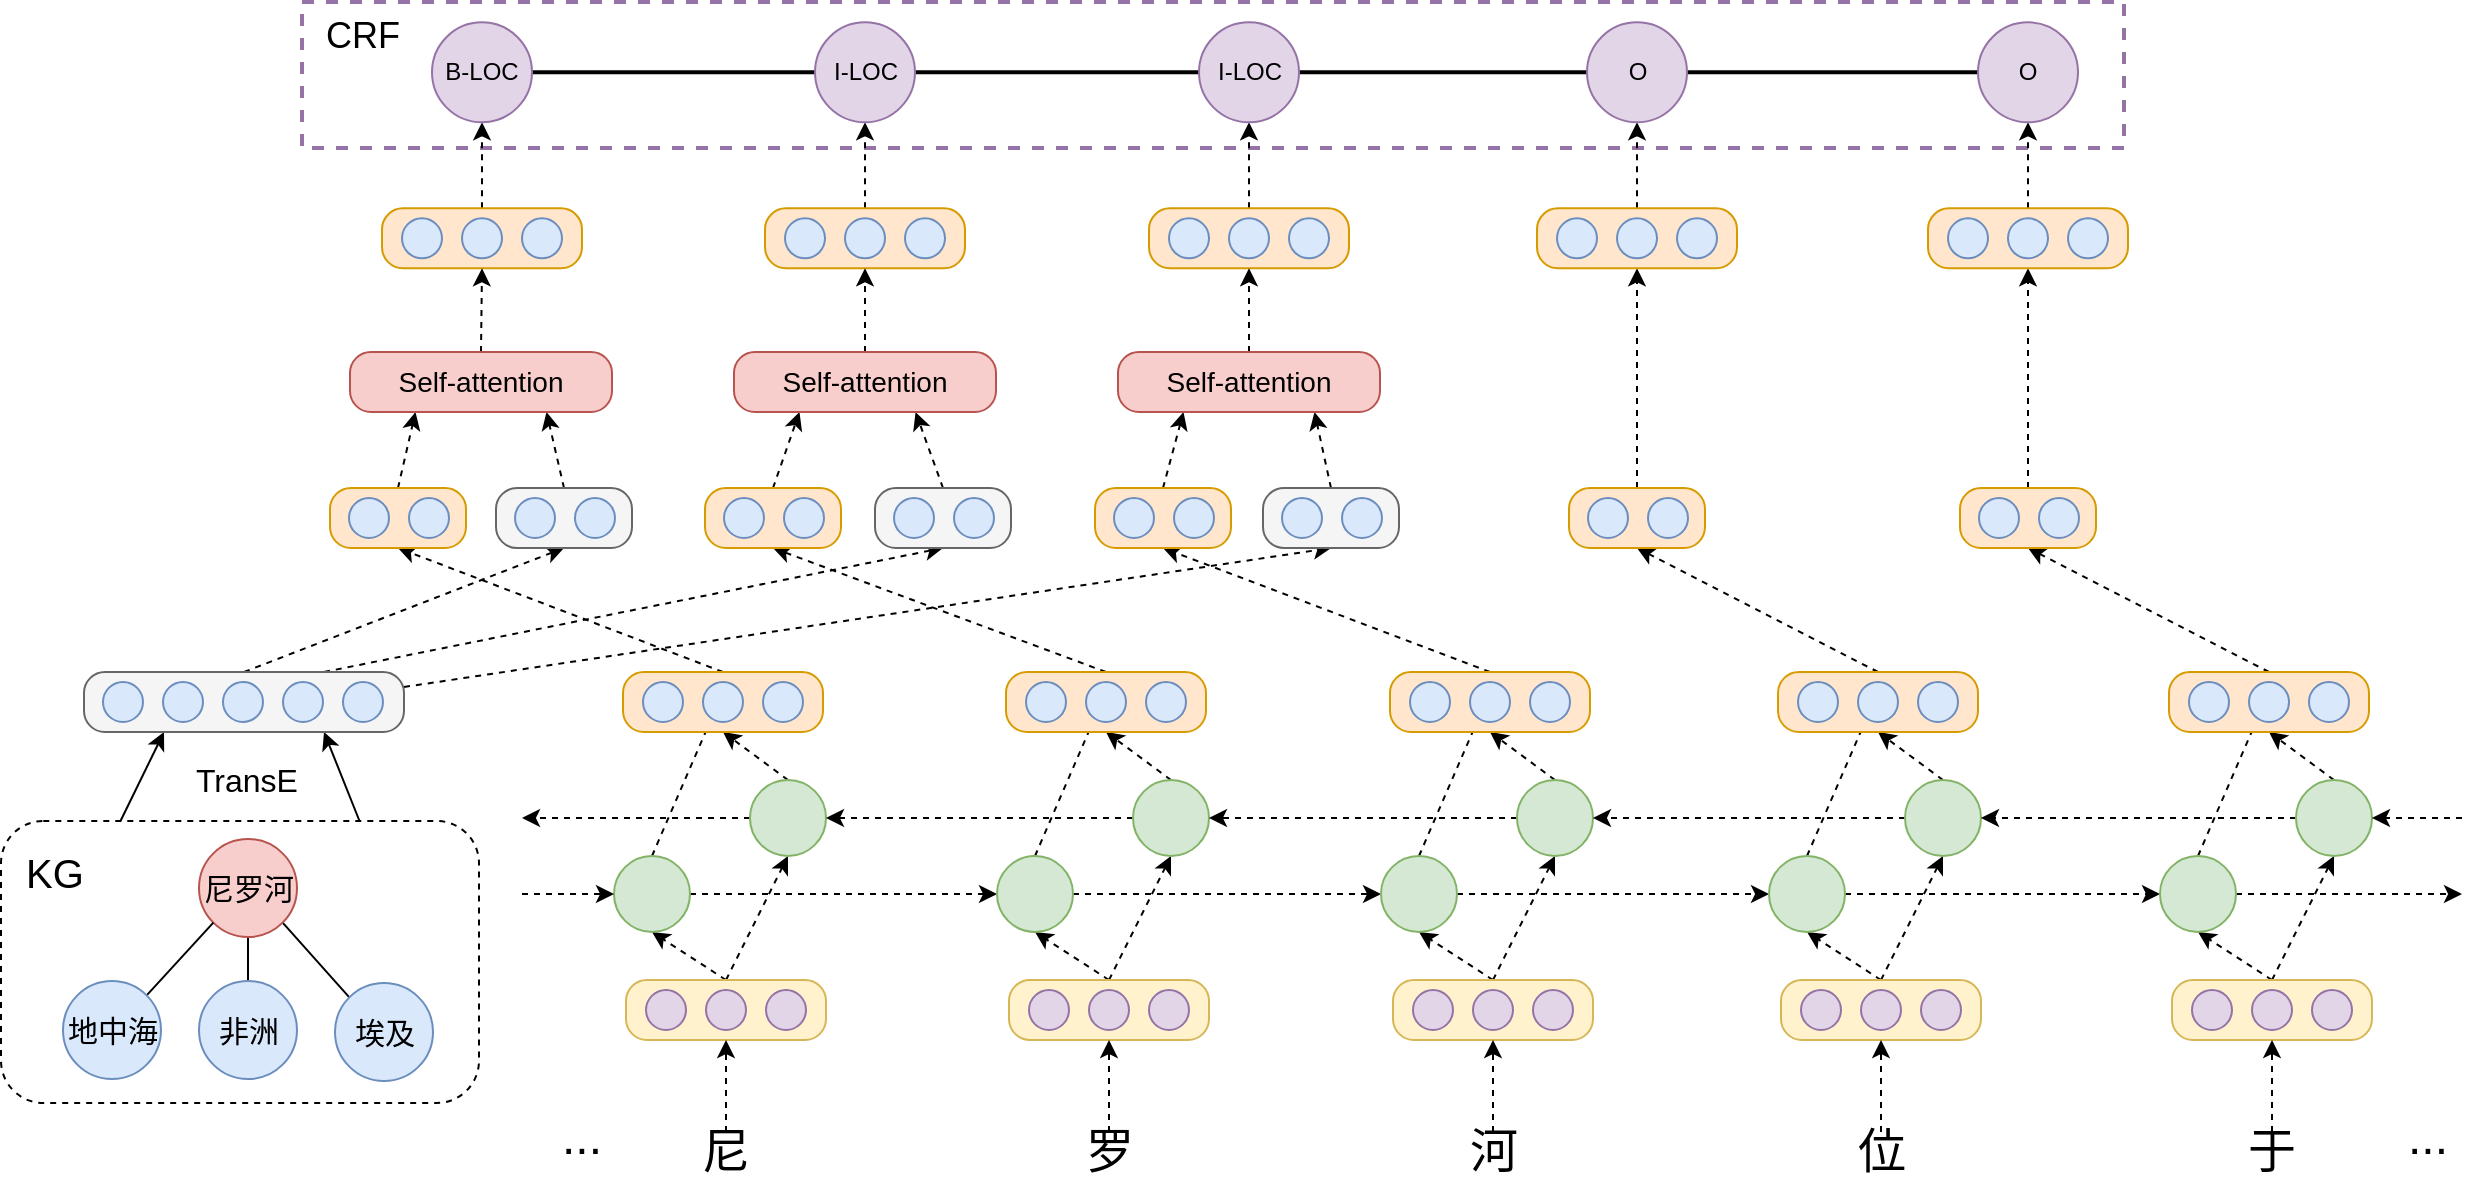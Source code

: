<mxfile version="11.2.3" type="github" pages="1"><diagram id="jUIMwuX9W2ml0CZRuOEY" name="Page-1"><mxGraphModel dx="1940" dy="754" grid="1" gridSize="10" guides="1" tooltips="1" connect="1" arrows="1" fold="1" page="1" pageScale="1" pageWidth="827" pageHeight="1169" math="0" shadow="0"><root><mxCell id="0"/><mxCell id="1" parent="0"/><mxCell id="Zi8eR9m03a1pgA9rm3bT-17" style="edgeStyle=none;rounded=0;orthogonalLoop=1;jettySize=auto;html=1;exitX=0.25;exitY=0;exitDx=0;exitDy=0;entryX=0.25;entryY=1;entryDx=0;entryDy=0;endArrow=classic;endFill=1;" edge="1" parent="1" source="Zi8eR9m03a1pgA9rm3bT-8" target="Zi8eR9m03a1pgA9rm3bT-10"><mxGeometry relative="1" as="geometry"/></mxCell><mxCell id="Zi8eR9m03a1pgA9rm3bT-18" style="edgeStyle=none;rounded=0;orthogonalLoop=1;jettySize=auto;html=1;exitX=0.75;exitY=0;exitDx=0;exitDy=0;entryX=0.75;entryY=1;entryDx=0;entryDy=0;endArrow=classic;endFill=1;" edge="1" parent="1" source="Zi8eR9m03a1pgA9rm3bT-8" target="Zi8eR9m03a1pgA9rm3bT-10"><mxGeometry relative="1" as="geometry"/></mxCell><mxCell id="Zi8eR9m03a1pgA9rm3bT-8" value="" style="rounded=1;whiteSpace=wrap;html=1;fillColor=none;dashed=1;align=left;" vertex="1" parent="1"><mxGeometry x="-270.5" y="461.5" width="239" height="141" as="geometry"/></mxCell><mxCell id="BZCb7zxBzVAPrLTB5_4U-253" value="" style="rounded=0;whiteSpace=wrap;html=1;fontSize=24;dashed=1;fillColor=none;strokeColor=#9673a6;strokeWidth=2;" parent="1" vertex="1"><mxGeometry x="-120" y="52" width="911" height="73" as="geometry"/></mxCell><mxCell id="BZCb7zxBzVAPrLTB5_4U-27" style="rounded=0;orthogonalLoop=1;jettySize=auto;html=1;exitX=0.5;exitY=0;exitDx=0;exitDy=0;entryX=0.5;entryY=1;entryDx=0;entryDy=0;dashed=1;" parent="1" source="BZCb7zxBzVAPrLTB5_4U-5" target="BZCb7zxBzVAPrLTB5_4U-18" edge="1"><mxGeometry relative="1" as="geometry"/></mxCell><mxCell id="BZCb7zxBzVAPrLTB5_4U-28" style="edgeStyle=none;rounded=0;orthogonalLoop=1;jettySize=auto;html=1;exitX=0.5;exitY=0;exitDx=0;exitDy=0;entryX=0.5;entryY=1;entryDx=0;entryDy=0;dashed=1;" parent="1" source="BZCb7zxBzVAPrLTB5_4U-5" target="BZCb7zxBzVAPrLTB5_4U-20" edge="1"><mxGeometry relative="1" as="geometry"/></mxCell><mxCell id="BZCb7zxBzVAPrLTB5_4U-5" value="" style="rounded=1;whiteSpace=wrap;html=1;arcSize=35;fillColor=#fff2cc;strokeColor=#d6b656;" parent="1" vertex="1"><mxGeometry x="42" y="541" width="100" height="30" as="geometry"/></mxCell><mxCell id="BZCb7zxBzVAPrLTB5_4U-1" value="" style="ellipse;whiteSpace=wrap;html=1;aspect=fixed;fillColor=#e1d5e7;strokeColor=#9673a6;" parent="1" vertex="1"><mxGeometry x="52" y="546" width="20" height="20" as="geometry"/></mxCell><mxCell id="BZCb7zxBzVAPrLTB5_4U-3" value="" style="ellipse;whiteSpace=wrap;html=1;aspect=fixed;fillColor=#e1d5e7;strokeColor=#9673a6;" parent="1" vertex="1"><mxGeometry x="82" y="546" width="20" height="20" as="geometry"/></mxCell><mxCell id="BZCb7zxBzVAPrLTB5_4U-4" value="" style="ellipse;whiteSpace=wrap;html=1;aspect=fixed;fillColor=#e1d5e7;strokeColor=#9673a6;" parent="1" vertex="1"><mxGeometry x="112" y="546" width="20" height="20" as="geometry"/></mxCell><mxCell id="BZCb7zxBzVAPrLTB5_4U-66" style="edgeStyle=none;rounded=0;orthogonalLoop=1;jettySize=auto;html=1;exitX=0.5;exitY=0;exitDx=0;exitDy=0;dashed=1;" parent="1" source="BZCb7zxBzVAPrLTB5_4U-18" edge="1"><mxGeometry relative="1" as="geometry"><mxPoint x="90" y="398" as="targetPoint"/></mxGeometry></mxCell><mxCell id="BZCb7zxBzVAPrLTB5_4U-239" style="edgeStyle=none;rounded=0;orthogonalLoop=1;jettySize=auto;html=1;exitX=1;exitY=0.5;exitDx=0;exitDy=0;entryX=0;entryY=0.5;entryDx=0;entryDy=0;dashed=1;fontSize=24;" parent="1" source="BZCb7zxBzVAPrLTB5_4U-18" target="BZCb7zxBzVAPrLTB5_4U-96" edge="1"><mxGeometry relative="1" as="geometry"/></mxCell><mxCell id="BZCb7zxBzVAPrLTB5_4U-18" value="" style="ellipse;whiteSpace=wrap;html=1;aspect=fixed;fillColor=#d5e8d4;strokeColor=#82b366;" parent="1" vertex="1"><mxGeometry x="36" y="479" width="38" height="38" as="geometry"/></mxCell><mxCell id="BZCb7zxBzVAPrLTB5_4U-65" style="edgeStyle=none;rounded=0;orthogonalLoop=1;jettySize=auto;html=1;exitX=0.5;exitY=0;exitDx=0;exitDy=0;entryX=0.5;entryY=1;entryDx=0;entryDy=0;dashed=1;" parent="1" source="BZCb7zxBzVAPrLTB5_4U-20" target="BZCb7zxBzVAPrLTB5_4U-45" edge="1"><mxGeometry relative="1" as="geometry"/></mxCell><mxCell id="BZCb7zxBzVAPrLTB5_4U-247" style="edgeStyle=none;rounded=0;orthogonalLoop=1;jettySize=auto;html=1;exitX=0;exitY=0.5;exitDx=0;exitDy=0;dashed=1;fontSize=24;" parent="1" source="BZCb7zxBzVAPrLTB5_4U-20" edge="1"><mxGeometry relative="1" as="geometry"><mxPoint x="-10" y="460" as="targetPoint"/></mxGeometry></mxCell><mxCell id="BZCb7zxBzVAPrLTB5_4U-20" value="" style="ellipse;whiteSpace=wrap;html=1;aspect=fixed;fillColor=#d5e8d4;strokeColor=#82b366;" parent="1" vertex="1"><mxGeometry x="104" y="441" width="38" height="38" as="geometry"/></mxCell><mxCell id="BZCb7zxBzVAPrLTB5_4U-76" style="edgeStyle=none;rounded=0;orthogonalLoop=1;jettySize=auto;html=1;exitX=0.5;exitY=0;exitDx=0;exitDy=0;entryX=0.5;entryY=1;entryDx=0;entryDy=0;dashed=1;" parent="1" source="BZCb7zxBzVAPrLTB5_4U-45" target="BZCb7zxBzVAPrLTB5_4U-69" edge="1"><mxGeometry relative="1" as="geometry"/></mxCell><mxCell id="BZCb7zxBzVAPrLTB5_4U-45" value="" style="rounded=1;whiteSpace=wrap;html=1;arcSize=35;fillColor=#ffe6cc;strokeColor=#d79b00;" parent="1" vertex="1"><mxGeometry x="40.5" y="387" width="100" height="30" as="geometry"/></mxCell><mxCell id="BZCb7zxBzVAPrLTB5_4U-46" value="" style="ellipse;whiteSpace=wrap;html=1;aspect=fixed;fillColor=#dae8fc;strokeColor=#6c8ebf;" parent="1" vertex="1"><mxGeometry x="50.5" y="392" width="20" height="20" as="geometry"/></mxCell><mxCell id="BZCb7zxBzVAPrLTB5_4U-47" value="" style="ellipse;whiteSpace=wrap;html=1;aspect=fixed;fillColor=#dae8fc;strokeColor=#6c8ebf;" parent="1" vertex="1"><mxGeometry x="80.5" y="392" width="20" height="20" as="geometry"/></mxCell><mxCell id="BZCb7zxBzVAPrLTB5_4U-48" value="" style="ellipse;whiteSpace=wrap;html=1;aspect=fixed;fillColor=#dae8fc;strokeColor=#6c8ebf;" parent="1" vertex="1"><mxGeometry x="110.5" y="392" width="20" height="20" as="geometry"/></mxCell><mxCell id="Zi8eR9m03a1pgA9rm3bT-35" style="edgeStyle=none;rounded=0;orthogonalLoop=1;jettySize=auto;html=1;exitX=0.5;exitY=0;exitDx=0;exitDy=0;entryX=0.25;entryY=1;entryDx=0;entryDy=0;dashed=1;endArrow=classic;endFill=1;fontSize=14;" edge="1" parent="1" source="BZCb7zxBzVAPrLTB5_4U-69" target="Zi8eR9m03a1pgA9rm3bT-34"><mxGeometry relative="1" as="geometry"/></mxCell><mxCell id="BZCb7zxBzVAPrLTB5_4U-69" value="" style="rounded=1;whiteSpace=wrap;html=1;arcSize=35;fillColor=#ffe6cc;strokeColor=#d79b00;" parent="1" vertex="1"><mxGeometry x="-106" y="295" width="68" height="30" as="geometry"/></mxCell><mxCell id="BZCb7zxBzVAPrLTB5_4U-70" value="" style="ellipse;whiteSpace=wrap;html=1;aspect=fixed;fillColor=#dae8fc;strokeColor=#6c8ebf;" parent="1" vertex="1"><mxGeometry x="-96.5" y="300" width="20" height="20" as="geometry"/></mxCell><mxCell id="BZCb7zxBzVAPrLTB5_4U-71" value="" style="ellipse;whiteSpace=wrap;html=1;aspect=fixed;fillColor=#dae8fc;strokeColor=#6c8ebf;" parent="1" vertex="1"><mxGeometry x="-66.5" y="300" width="20" height="20" as="geometry"/></mxCell><mxCell id="BZCb7zxBzVAPrLTB5_4U-86" style="edgeStyle=none;rounded=0;orthogonalLoop=1;jettySize=auto;html=1;exitX=0.5;exitY=0;exitDx=0;exitDy=0;entryX=0.5;entryY=1;entryDx=0;entryDy=0;dashed=1;" parent="1" source="BZCb7zxBzVAPrLTB5_4U-79" target="BZCb7zxBzVAPrLTB5_4U-85" edge="1"><mxGeometry relative="1" as="geometry"/></mxCell><mxCell id="BZCb7zxBzVAPrLTB5_4U-79" value="" style="rounded=1;whiteSpace=wrap;html=1;arcSize=35;fillColor=#ffe6cc;strokeColor=#d79b00;" parent="1" vertex="1"><mxGeometry x="-80" y="155.147" width="100" height="30" as="geometry"/></mxCell><mxCell id="BZCb7zxBzVAPrLTB5_4U-80" value="" style="ellipse;whiteSpace=wrap;html=1;aspect=fixed;fillColor=#dae8fc;strokeColor=#6c8ebf;" parent="1" vertex="1"><mxGeometry x="-70" y="160.147" width="20" height="20" as="geometry"/></mxCell><mxCell id="BZCb7zxBzVAPrLTB5_4U-81" value="" style="ellipse;whiteSpace=wrap;html=1;aspect=fixed;fillColor=#dae8fc;strokeColor=#6c8ebf;" parent="1" vertex="1"><mxGeometry x="-40" y="160.147" width="20" height="20" as="geometry"/></mxCell><mxCell id="BZCb7zxBzVAPrLTB5_4U-82" value="" style="ellipse;whiteSpace=wrap;html=1;aspect=fixed;fillColor=#dae8fc;strokeColor=#6c8ebf;" parent="1" vertex="1"><mxGeometry x="-10" y="160.147" width="20" height="20" as="geometry"/></mxCell><mxCell id="BZCb7zxBzVAPrLTB5_4U-249" style="edgeStyle=none;rounded=0;orthogonalLoop=1;jettySize=auto;html=1;exitX=1;exitY=0.5;exitDx=0;exitDy=0;entryX=0;entryY=0.5;entryDx=0;entryDy=0;fontSize=24;endArrow=none;endFill=0;strokeWidth=2;" parent="1" source="BZCb7zxBzVAPrLTB5_4U-85" target="BZCb7zxBzVAPrLTB5_4U-116" edge="1"><mxGeometry relative="1" as="geometry"/></mxCell><mxCell id="BZCb7zxBzVAPrLTB5_4U-85" value="B-LOC" style="ellipse;whiteSpace=wrap;html=1;aspect=fixed;fillColor=#e1d5e7;strokeColor=#9673a6;" parent="1" vertex="1"><mxGeometry x="-55" y="62.147" width="50" height="50" as="geometry"/></mxCell><mxCell id="BZCb7zxBzVAPrLTB5_4U-88" style="edgeStyle=none;rounded=0;orthogonalLoop=1;jettySize=auto;html=1;exitX=0.5;exitY=0;exitDx=0;exitDy=0;entryX=0.5;entryY=1;entryDx=0;entryDy=0;dashed=1;fontSize=24;" parent="1" source="BZCb7zxBzVAPrLTB5_4U-87" target="BZCb7zxBzVAPrLTB5_4U-5" edge="1"><mxGeometry relative="1" as="geometry"/></mxCell><mxCell id="BZCb7zxBzVAPrLTB5_4U-87" value="尼" style="text;html=1;strokeColor=none;fillColor=none;align=center;verticalAlign=middle;whiteSpace=wrap;rounded=0;fontSize=24;" parent="1" vertex="1"><mxGeometry x="72" y="617" width="40" height="20" as="geometry"/></mxCell><mxCell id="BZCb7zxBzVAPrLTB5_4U-89" style="rounded=0;orthogonalLoop=1;jettySize=auto;html=1;exitX=0.5;exitY=0;exitDx=0;exitDy=0;entryX=0.5;entryY=1;entryDx=0;entryDy=0;dashed=1;" parent="1" source="BZCb7zxBzVAPrLTB5_4U-91" target="BZCb7zxBzVAPrLTB5_4U-96" edge="1"><mxGeometry relative="1" as="geometry"/></mxCell><mxCell id="BZCb7zxBzVAPrLTB5_4U-90" style="edgeStyle=none;rounded=0;orthogonalLoop=1;jettySize=auto;html=1;exitX=0.5;exitY=0;exitDx=0;exitDy=0;entryX=0.5;entryY=1;entryDx=0;entryDy=0;dashed=1;" parent="1" source="BZCb7zxBzVAPrLTB5_4U-91" target="BZCb7zxBzVAPrLTB5_4U-98" edge="1"><mxGeometry relative="1" as="geometry"/></mxCell><mxCell id="BZCb7zxBzVAPrLTB5_4U-91" value="" style="rounded=1;whiteSpace=wrap;html=1;arcSize=35;fillColor=#fff2cc;strokeColor=#d6b656;" parent="1" vertex="1"><mxGeometry x="233.5" y="541" width="100" height="30" as="geometry"/></mxCell><mxCell id="BZCb7zxBzVAPrLTB5_4U-92" value="" style="ellipse;whiteSpace=wrap;html=1;aspect=fixed;fillColor=#e1d5e7;strokeColor=#9673a6;" parent="1" vertex="1"><mxGeometry x="243.5" y="546" width="20" height="20" as="geometry"/></mxCell><mxCell id="BZCb7zxBzVAPrLTB5_4U-93" value="" style="ellipse;whiteSpace=wrap;html=1;aspect=fixed;fillColor=#e1d5e7;strokeColor=#9673a6;" parent="1" vertex="1"><mxGeometry x="273.5" y="546" width="20" height="20" as="geometry"/></mxCell><mxCell id="BZCb7zxBzVAPrLTB5_4U-94" value="" style="ellipse;whiteSpace=wrap;html=1;aspect=fixed;fillColor=#e1d5e7;strokeColor=#9673a6;" parent="1" vertex="1"><mxGeometry x="303.5" y="546" width="20" height="20" as="geometry"/></mxCell><mxCell id="BZCb7zxBzVAPrLTB5_4U-95" style="edgeStyle=none;rounded=0;orthogonalLoop=1;jettySize=auto;html=1;exitX=0.5;exitY=0;exitDx=0;exitDy=0;dashed=1;" parent="1" source="BZCb7zxBzVAPrLTB5_4U-96" edge="1"><mxGeometry relative="1" as="geometry"><mxPoint x="281.5" y="398" as="targetPoint"/></mxGeometry></mxCell><mxCell id="BZCb7zxBzVAPrLTB5_4U-240" style="edgeStyle=none;rounded=0;orthogonalLoop=1;jettySize=auto;html=1;exitX=1;exitY=0.5;exitDx=0;exitDy=0;entryX=0;entryY=0.5;entryDx=0;entryDy=0;dashed=1;fontSize=24;" parent="1" source="BZCb7zxBzVAPrLTB5_4U-96" target="BZCb7zxBzVAPrLTB5_4U-156" edge="1"><mxGeometry relative="1" as="geometry"/></mxCell><mxCell id="BZCb7zxBzVAPrLTB5_4U-96" value="" style="ellipse;whiteSpace=wrap;html=1;aspect=fixed;fillColor=#d5e8d4;strokeColor=#82b366;" parent="1" vertex="1"><mxGeometry x="227.5" y="479" width="38" height="38" as="geometry"/></mxCell><mxCell id="BZCb7zxBzVAPrLTB5_4U-97" style="edgeStyle=none;rounded=0;orthogonalLoop=1;jettySize=auto;html=1;exitX=0.5;exitY=0;exitDx=0;exitDy=0;entryX=0.5;entryY=1;entryDx=0;entryDy=0;dashed=1;" parent="1" source="BZCb7zxBzVAPrLTB5_4U-98" target="BZCb7zxBzVAPrLTB5_4U-101" edge="1"><mxGeometry relative="1" as="geometry"/></mxCell><mxCell id="BZCb7zxBzVAPrLTB5_4U-246" style="edgeStyle=none;rounded=0;orthogonalLoop=1;jettySize=auto;html=1;exitX=0;exitY=0.5;exitDx=0;exitDy=0;entryX=1;entryY=0.5;entryDx=0;entryDy=0;dashed=1;fontSize=24;" parent="1" source="BZCb7zxBzVAPrLTB5_4U-98" target="BZCb7zxBzVAPrLTB5_4U-20" edge="1"><mxGeometry relative="1" as="geometry"/></mxCell><mxCell id="BZCb7zxBzVAPrLTB5_4U-98" value="" style="ellipse;whiteSpace=wrap;html=1;aspect=fixed;fillColor=#d5e8d4;strokeColor=#82b366;" parent="1" vertex="1"><mxGeometry x="295.5" y="441" width="38" height="38" as="geometry"/></mxCell><mxCell id="BZCb7zxBzVAPrLTB5_4U-99" style="edgeStyle=none;rounded=0;orthogonalLoop=1;jettySize=auto;html=1;exitX=0.5;exitY=0;exitDx=0;exitDy=0;entryX=0.5;entryY=1;entryDx=0;entryDy=0;dashed=1;" parent="1" source="BZCb7zxBzVAPrLTB5_4U-101" target="BZCb7zxBzVAPrLTB5_4U-106" edge="1"><mxGeometry relative="1" as="geometry"/></mxCell><mxCell id="BZCb7zxBzVAPrLTB5_4U-101" value="" style="rounded=1;whiteSpace=wrap;html=1;arcSize=35;fillColor=#ffe6cc;strokeColor=#d79b00;" parent="1" vertex="1"><mxGeometry x="232" y="387" width="100" height="30" as="geometry"/></mxCell><mxCell id="BZCb7zxBzVAPrLTB5_4U-102" value="" style="ellipse;whiteSpace=wrap;html=1;aspect=fixed;fillColor=#dae8fc;strokeColor=#6c8ebf;" parent="1" vertex="1"><mxGeometry x="242" y="392" width="20" height="20" as="geometry"/></mxCell><mxCell id="BZCb7zxBzVAPrLTB5_4U-103" value="" style="ellipse;whiteSpace=wrap;html=1;aspect=fixed;fillColor=#dae8fc;strokeColor=#6c8ebf;" parent="1" vertex="1"><mxGeometry x="272" y="392" width="20" height="20" as="geometry"/></mxCell><mxCell id="BZCb7zxBzVAPrLTB5_4U-104" value="" style="ellipse;whiteSpace=wrap;html=1;aspect=fixed;fillColor=#dae8fc;strokeColor=#6c8ebf;" parent="1" vertex="1"><mxGeometry x="302" y="392" width="20" height="20" as="geometry"/></mxCell><mxCell id="Zi8eR9m03a1pgA9rm3bT-42" style="edgeStyle=none;rounded=0;orthogonalLoop=1;jettySize=auto;html=1;exitX=0.5;exitY=0;exitDx=0;exitDy=0;entryX=0.25;entryY=1;entryDx=0;entryDy=0;dashed=1;endArrow=classic;endFill=1;fontSize=14;" edge="1" parent="1" source="BZCb7zxBzVAPrLTB5_4U-106" target="Zi8eR9m03a1pgA9rm3bT-41"><mxGeometry relative="1" as="geometry"/></mxCell><mxCell id="BZCb7zxBzVAPrLTB5_4U-106" value="" style="rounded=1;whiteSpace=wrap;html=1;arcSize=35;fillColor=#ffe6cc;strokeColor=#d79b00;" parent="1" vertex="1"><mxGeometry x="81.5" y="295" width="68" height="30" as="geometry"/></mxCell><mxCell id="BZCb7zxBzVAPrLTB5_4U-107" value="" style="ellipse;whiteSpace=wrap;html=1;aspect=fixed;fillColor=#dae8fc;strokeColor=#6c8ebf;" parent="1" vertex="1"><mxGeometry x="91" y="300" width="20" height="20" as="geometry"/></mxCell><mxCell id="BZCb7zxBzVAPrLTB5_4U-108" value="" style="ellipse;whiteSpace=wrap;html=1;aspect=fixed;fillColor=#dae8fc;strokeColor=#6c8ebf;" parent="1" vertex="1"><mxGeometry x="121" y="300" width="20" height="20" as="geometry"/></mxCell><mxCell id="BZCb7zxBzVAPrLTB5_4U-111" style="edgeStyle=none;rounded=0;orthogonalLoop=1;jettySize=auto;html=1;exitX=0.5;exitY=0;exitDx=0;exitDy=0;entryX=0.5;entryY=1;entryDx=0;entryDy=0;dashed=1;" parent="1" source="BZCb7zxBzVAPrLTB5_4U-112" target="BZCb7zxBzVAPrLTB5_4U-116" edge="1"><mxGeometry relative="1" as="geometry"/></mxCell><mxCell id="BZCb7zxBzVAPrLTB5_4U-112" value="" style="rounded=1;whiteSpace=wrap;html=1;arcSize=35;fillColor=#ffe6cc;strokeColor=#d79b00;" parent="1" vertex="1"><mxGeometry x="111.5" y="155.147" width="100" height="30" as="geometry"/></mxCell><mxCell id="BZCb7zxBzVAPrLTB5_4U-113" value="" style="ellipse;whiteSpace=wrap;html=1;aspect=fixed;fillColor=#dae8fc;strokeColor=#6c8ebf;" parent="1" vertex="1"><mxGeometry x="121.5" y="160.147" width="20" height="20" as="geometry"/></mxCell><mxCell id="BZCb7zxBzVAPrLTB5_4U-114" value="" style="ellipse;whiteSpace=wrap;html=1;aspect=fixed;fillColor=#dae8fc;strokeColor=#6c8ebf;" parent="1" vertex="1"><mxGeometry x="151.5" y="160.147" width="20" height="20" as="geometry"/></mxCell><mxCell id="BZCb7zxBzVAPrLTB5_4U-115" value="" style="ellipse;whiteSpace=wrap;html=1;aspect=fixed;fillColor=#dae8fc;strokeColor=#6c8ebf;" parent="1" vertex="1"><mxGeometry x="181.5" y="160.147" width="20" height="20" as="geometry"/></mxCell><mxCell id="BZCb7zxBzVAPrLTB5_4U-250" style="edgeStyle=none;rounded=0;orthogonalLoop=1;jettySize=auto;html=1;exitX=1;exitY=0.5;exitDx=0;exitDy=0;entryX=0;entryY=0.5;entryDx=0;entryDy=0;endArrow=none;endFill=0;fontSize=24;strokeWidth=2;" parent="1" source="BZCb7zxBzVAPrLTB5_4U-116" target="BZCb7zxBzVAPrLTB5_4U-176" edge="1"><mxGeometry relative="1" as="geometry"/></mxCell><mxCell id="BZCb7zxBzVAPrLTB5_4U-116" value="I-LOC" style="ellipse;whiteSpace=wrap;html=1;aspect=fixed;fillColor=#e1d5e7;strokeColor=#9673a6;" parent="1" vertex="1"><mxGeometry x="136.5" y="62.147" width="50" height="50" as="geometry"/></mxCell><mxCell id="BZCb7zxBzVAPrLTB5_4U-117" style="edgeStyle=none;rounded=0;orthogonalLoop=1;jettySize=auto;html=1;exitX=0.5;exitY=0;exitDx=0;exitDy=0;entryX=0.5;entryY=1;entryDx=0;entryDy=0;dashed=1;fontSize=24;" parent="1" source="BZCb7zxBzVAPrLTB5_4U-118" target="BZCb7zxBzVAPrLTB5_4U-91" edge="1"><mxGeometry relative="1" as="geometry"/></mxCell><mxCell id="BZCb7zxBzVAPrLTB5_4U-118" value="罗" style="text;html=1;strokeColor=none;fillColor=none;align=center;verticalAlign=middle;whiteSpace=wrap;rounded=0;fontSize=24;" parent="1" vertex="1"><mxGeometry x="263.5" y="617" width="40" height="20" as="geometry"/></mxCell><mxCell id="BZCb7zxBzVAPrLTB5_4U-149" style="rounded=0;orthogonalLoop=1;jettySize=auto;html=1;exitX=0.5;exitY=0;exitDx=0;exitDy=0;entryX=0.5;entryY=1;entryDx=0;entryDy=0;dashed=1;" parent="1" source="BZCb7zxBzVAPrLTB5_4U-151" target="BZCb7zxBzVAPrLTB5_4U-156" edge="1"><mxGeometry relative="1" as="geometry"/></mxCell><mxCell id="BZCb7zxBzVAPrLTB5_4U-150" style="edgeStyle=none;rounded=0;orthogonalLoop=1;jettySize=auto;html=1;exitX=0.5;exitY=0;exitDx=0;exitDy=0;entryX=0.5;entryY=1;entryDx=0;entryDy=0;dashed=1;" parent="1" source="BZCb7zxBzVAPrLTB5_4U-151" target="BZCb7zxBzVAPrLTB5_4U-158" edge="1"><mxGeometry relative="1" as="geometry"/></mxCell><mxCell id="BZCb7zxBzVAPrLTB5_4U-151" value="" style="rounded=1;whiteSpace=wrap;html=1;arcSize=35;fillColor=#fff2cc;strokeColor=#d6b656;" parent="1" vertex="1"><mxGeometry x="425.5" y="541" width="100" height="30" as="geometry"/></mxCell><mxCell id="BZCb7zxBzVAPrLTB5_4U-152" value="" style="ellipse;whiteSpace=wrap;html=1;aspect=fixed;fillColor=#e1d5e7;strokeColor=#9673a6;" parent="1" vertex="1"><mxGeometry x="435.5" y="546" width="20" height="20" as="geometry"/></mxCell><mxCell id="BZCb7zxBzVAPrLTB5_4U-153" value="" style="ellipse;whiteSpace=wrap;html=1;aspect=fixed;fillColor=#e1d5e7;strokeColor=#9673a6;" parent="1" vertex="1"><mxGeometry x="465.5" y="546" width="20" height="20" as="geometry"/></mxCell><mxCell id="BZCb7zxBzVAPrLTB5_4U-154" value="" style="ellipse;whiteSpace=wrap;html=1;aspect=fixed;fillColor=#e1d5e7;strokeColor=#9673a6;" parent="1" vertex="1"><mxGeometry x="495.5" y="546" width="20" height="20" as="geometry"/></mxCell><mxCell id="BZCb7zxBzVAPrLTB5_4U-155" style="edgeStyle=none;rounded=0;orthogonalLoop=1;jettySize=auto;html=1;exitX=0.5;exitY=0;exitDx=0;exitDy=0;dashed=1;" parent="1" source="BZCb7zxBzVAPrLTB5_4U-156" edge="1"><mxGeometry relative="1" as="geometry"><mxPoint x="473.5" y="398" as="targetPoint"/></mxGeometry></mxCell><mxCell id="BZCb7zxBzVAPrLTB5_4U-241" style="edgeStyle=none;rounded=0;orthogonalLoop=1;jettySize=auto;html=1;exitX=1;exitY=0.5;exitDx=0;exitDy=0;entryX=0;entryY=0.5;entryDx=0;entryDy=0;dashed=1;fontSize=24;" parent="1" source="BZCb7zxBzVAPrLTB5_4U-156" target="BZCb7zxBzVAPrLTB5_4U-186" edge="1"><mxGeometry relative="1" as="geometry"/></mxCell><mxCell id="BZCb7zxBzVAPrLTB5_4U-156" value="" style="ellipse;whiteSpace=wrap;html=1;aspect=fixed;fillColor=#d5e8d4;strokeColor=#82b366;" parent="1" vertex="1"><mxGeometry x="419.5" y="479" width="38" height="38" as="geometry"/></mxCell><mxCell id="BZCb7zxBzVAPrLTB5_4U-157" style="edgeStyle=none;rounded=0;orthogonalLoop=1;jettySize=auto;html=1;exitX=0.5;exitY=0;exitDx=0;exitDy=0;entryX=0.5;entryY=1;entryDx=0;entryDy=0;dashed=1;" parent="1" source="BZCb7zxBzVAPrLTB5_4U-158" target="BZCb7zxBzVAPrLTB5_4U-161" edge="1"><mxGeometry relative="1" as="geometry"/></mxCell><mxCell id="BZCb7zxBzVAPrLTB5_4U-245" style="edgeStyle=none;rounded=0;orthogonalLoop=1;jettySize=auto;html=1;exitX=0;exitY=0.5;exitDx=0;exitDy=0;entryX=1;entryY=0.5;entryDx=0;entryDy=0;dashed=1;fontSize=24;" parent="1" source="BZCb7zxBzVAPrLTB5_4U-158" target="BZCb7zxBzVAPrLTB5_4U-98" edge="1"><mxGeometry relative="1" as="geometry"/></mxCell><mxCell id="BZCb7zxBzVAPrLTB5_4U-158" value="" style="ellipse;whiteSpace=wrap;html=1;aspect=fixed;fillColor=#d5e8d4;strokeColor=#82b366;" parent="1" vertex="1"><mxGeometry x="487.5" y="441" width="38" height="38" as="geometry"/></mxCell><mxCell id="BZCb7zxBzVAPrLTB5_4U-159" style="edgeStyle=none;rounded=0;orthogonalLoop=1;jettySize=auto;html=1;exitX=0.5;exitY=0;exitDx=0;exitDy=0;entryX=0.5;entryY=1;entryDx=0;entryDy=0;dashed=1;" parent="1" source="BZCb7zxBzVAPrLTB5_4U-161" target="BZCb7zxBzVAPrLTB5_4U-166" edge="1"><mxGeometry relative="1" as="geometry"/></mxCell><mxCell id="BZCb7zxBzVAPrLTB5_4U-161" value="" style="rounded=1;whiteSpace=wrap;html=1;arcSize=35;fillColor=#ffe6cc;strokeColor=#d79b00;" parent="1" vertex="1"><mxGeometry x="424" y="387" width="100" height="30" as="geometry"/></mxCell><mxCell id="BZCb7zxBzVAPrLTB5_4U-162" value="" style="ellipse;whiteSpace=wrap;html=1;aspect=fixed;fillColor=#dae8fc;strokeColor=#6c8ebf;" parent="1" vertex="1"><mxGeometry x="434" y="392" width="20" height="20" as="geometry"/></mxCell><mxCell id="BZCb7zxBzVAPrLTB5_4U-163" value="" style="ellipse;whiteSpace=wrap;html=1;aspect=fixed;fillColor=#dae8fc;strokeColor=#6c8ebf;" parent="1" vertex="1"><mxGeometry x="464" y="392" width="20" height="20" as="geometry"/></mxCell><mxCell id="BZCb7zxBzVAPrLTB5_4U-164" value="" style="ellipse;whiteSpace=wrap;html=1;aspect=fixed;fillColor=#dae8fc;strokeColor=#6c8ebf;" parent="1" vertex="1"><mxGeometry x="494" y="392" width="20" height="20" as="geometry"/></mxCell><mxCell id="Zi8eR9m03a1pgA9rm3bT-46" style="edgeStyle=none;rounded=0;orthogonalLoop=1;jettySize=auto;html=1;exitX=0.5;exitY=0;exitDx=0;exitDy=0;entryX=0.25;entryY=1;entryDx=0;entryDy=0;dashed=1;endArrow=classic;endFill=1;fontSize=14;" edge="1" parent="1" source="BZCb7zxBzVAPrLTB5_4U-166" target="Zi8eR9m03a1pgA9rm3bT-45"><mxGeometry relative="1" as="geometry"/></mxCell><mxCell id="BZCb7zxBzVAPrLTB5_4U-166" value="" style="rounded=1;whiteSpace=wrap;html=1;arcSize=35;fillColor=#ffe6cc;strokeColor=#d79b00;" parent="1" vertex="1"><mxGeometry x="276.5" y="295" width="68" height="30" as="geometry"/></mxCell><mxCell id="BZCb7zxBzVAPrLTB5_4U-167" value="" style="ellipse;whiteSpace=wrap;html=1;aspect=fixed;fillColor=#dae8fc;strokeColor=#6c8ebf;" parent="1" vertex="1"><mxGeometry x="286" y="300" width="20" height="20" as="geometry"/></mxCell><mxCell id="BZCb7zxBzVAPrLTB5_4U-168" value="" style="ellipse;whiteSpace=wrap;html=1;aspect=fixed;fillColor=#dae8fc;strokeColor=#6c8ebf;" parent="1" vertex="1"><mxGeometry x="316" y="300" width="20" height="20" as="geometry"/></mxCell><mxCell id="BZCb7zxBzVAPrLTB5_4U-171" style="edgeStyle=none;rounded=0;orthogonalLoop=1;jettySize=auto;html=1;exitX=0.5;exitY=0;exitDx=0;exitDy=0;entryX=0.5;entryY=1;entryDx=0;entryDy=0;dashed=1;" parent="1" source="BZCb7zxBzVAPrLTB5_4U-172" target="BZCb7zxBzVAPrLTB5_4U-176" edge="1"><mxGeometry relative="1" as="geometry"/></mxCell><mxCell id="BZCb7zxBzVAPrLTB5_4U-172" value="" style="rounded=1;whiteSpace=wrap;html=1;arcSize=35;fillColor=#ffe6cc;strokeColor=#d79b00;" parent="1" vertex="1"><mxGeometry x="303.5" y="155.147" width="100" height="30" as="geometry"/></mxCell><mxCell id="BZCb7zxBzVAPrLTB5_4U-173" value="" style="ellipse;whiteSpace=wrap;html=1;aspect=fixed;fillColor=#dae8fc;strokeColor=#6c8ebf;" parent="1" vertex="1"><mxGeometry x="313.5" y="160.147" width="20" height="20" as="geometry"/></mxCell><mxCell id="BZCb7zxBzVAPrLTB5_4U-174" value="" style="ellipse;whiteSpace=wrap;html=1;aspect=fixed;fillColor=#dae8fc;strokeColor=#6c8ebf;" parent="1" vertex="1"><mxGeometry x="343.5" y="160.147" width="20" height="20" as="geometry"/></mxCell><mxCell id="BZCb7zxBzVAPrLTB5_4U-175" value="" style="ellipse;whiteSpace=wrap;html=1;aspect=fixed;fillColor=#dae8fc;strokeColor=#6c8ebf;" parent="1" vertex="1"><mxGeometry x="373.5" y="160.147" width="20" height="20" as="geometry"/></mxCell><mxCell id="BZCb7zxBzVAPrLTB5_4U-251" style="edgeStyle=none;rounded=0;orthogonalLoop=1;jettySize=auto;html=1;exitX=1;exitY=0.5;exitDx=0;exitDy=0;entryX=0;entryY=0.5;entryDx=0;entryDy=0;endArrow=none;endFill=0;fontSize=24;strokeWidth=2;" parent="1" source="BZCb7zxBzVAPrLTB5_4U-176" target="BZCb7zxBzVAPrLTB5_4U-206" edge="1"><mxGeometry relative="1" as="geometry"/></mxCell><mxCell id="BZCb7zxBzVAPrLTB5_4U-176" value="I-LOC" style="ellipse;whiteSpace=wrap;html=1;aspect=fixed;fillColor=#e1d5e7;strokeColor=#9673a6;" parent="1" vertex="1"><mxGeometry x="328.5" y="62.147" width="50" height="50" as="geometry"/></mxCell><mxCell id="BZCb7zxBzVAPrLTB5_4U-177" style="edgeStyle=none;rounded=0;orthogonalLoop=1;jettySize=auto;html=1;exitX=0.5;exitY=0;exitDx=0;exitDy=0;entryX=0.5;entryY=1;entryDx=0;entryDy=0;dashed=1;fontSize=24;" parent="1" source="BZCb7zxBzVAPrLTB5_4U-178" target="BZCb7zxBzVAPrLTB5_4U-151" edge="1"><mxGeometry relative="1" as="geometry"/></mxCell><mxCell id="BZCb7zxBzVAPrLTB5_4U-178" value="河" style="text;html=1;strokeColor=none;fillColor=none;align=center;verticalAlign=middle;whiteSpace=wrap;rounded=0;fontSize=24;" parent="1" vertex="1"><mxGeometry x="455.5" y="617" width="40" height="20" as="geometry"/></mxCell><mxCell id="BZCb7zxBzVAPrLTB5_4U-179" style="rounded=0;orthogonalLoop=1;jettySize=auto;html=1;exitX=0.5;exitY=0;exitDx=0;exitDy=0;entryX=0.5;entryY=1;entryDx=0;entryDy=0;dashed=1;" parent="1" source="BZCb7zxBzVAPrLTB5_4U-181" target="BZCb7zxBzVAPrLTB5_4U-186" edge="1"><mxGeometry relative="1" as="geometry"/></mxCell><mxCell id="BZCb7zxBzVAPrLTB5_4U-180" style="edgeStyle=none;rounded=0;orthogonalLoop=1;jettySize=auto;html=1;exitX=0.5;exitY=0;exitDx=0;exitDy=0;entryX=0.5;entryY=1;entryDx=0;entryDy=0;dashed=1;" parent="1" source="BZCb7zxBzVAPrLTB5_4U-181" target="BZCb7zxBzVAPrLTB5_4U-188" edge="1"><mxGeometry relative="1" as="geometry"/></mxCell><mxCell id="BZCb7zxBzVAPrLTB5_4U-181" value="" style="rounded=1;whiteSpace=wrap;html=1;arcSize=35;fillColor=#fff2cc;strokeColor=#d6b656;" parent="1" vertex="1"><mxGeometry x="619.5" y="541" width="100" height="30" as="geometry"/></mxCell><mxCell id="BZCb7zxBzVAPrLTB5_4U-182" value="" style="ellipse;whiteSpace=wrap;html=1;aspect=fixed;fillColor=#e1d5e7;strokeColor=#9673a6;" parent="1" vertex="1"><mxGeometry x="629.5" y="546" width="20" height="20" as="geometry"/></mxCell><mxCell id="BZCb7zxBzVAPrLTB5_4U-183" value="" style="ellipse;whiteSpace=wrap;html=1;aspect=fixed;fillColor=#e1d5e7;strokeColor=#9673a6;" parent="1" vertex="1"><mxGeometry x="659.5" y="546" width="20" height="20" as="geometry"/></mxCell><mxCell id="BZCb7zxBzVAPrLTB5_4U-184" value="" style="ellipse;whiteSpace=wrap;html=1;aspect=fixed;fillColor=#e1d5e7;strokeColor=#9673a6;" parent="1" vertex="1"><mxGeometry x="689.5" y="546" width="20" height="20" as="geometry"/></mxCell><mxCell id="BZCb7zxBzVAPrLTB5_4U-185" style="edgeStyle=none;rounded=0;orthogonalLoop=1;jettySize=auto;html=1;exitX=0.5;exitY=0;exitDx=0;exitDy=0;dashed=1;" parent="1" source="BZCb7zxBzVAPrLTB5_4U-186" edge="1"><mxGeometry relative="1" as="geometry"><mxPoint x="667.5" y="398" as="targetPoint"/></mxGeometry></mxCell><mxCell id="BZCb7zxBzVAPrLTB5_4U-242" style="edgeStyle=none;rounded=0;orthogonalLoop=1;jettySize=auto;html=1;exitX=1;exitY=0.5;exitDx=0;exitDy=0;entryX=0;entryY=0.5;entryDx=0;entryDy=0;dashed=1;fontSize=24;" parent="1" source="BZCb7zxBzVAPrLTB5_4U-186" target="BZCb7zxBzVAPrLTB5_4U-216" edge="1"><mxGeometry relative="1" as="geometry"/></mxCell><mxCell id="BZCb7zxBzVAPrLTB5_4U-186" value="" style="ellipse;whiteSpace=wrap;html=1;aspect=fixed;fillColor=#d5e8d4;strokeColor=#82b366;" parent="1" vertex="1"><mxGeometry x="613.5" y="479" width="38" height="38" as="geometry"/></mxCell><mxCell id="BZCb7zxBzVAPrLTB5_4U-187" style="edgeStyle=none;rounded=0;orthogonalLoop=1;jettySize=auto;html=1;exitX=0.5;exitY=0;exitDx=0;exitDy=0;entryX=0.5;entryY=1;entryDx=0;entryDy=0;dashed=1;" parent="1" source="BZCb7zxBzVAPrLTB5_4U-188" target="BZCb7zxBzVAPrLTB5_4U-191" edge="1"><mxGeometry relative="1" as="geometry"/></mxCell><mxCell id="BZCb7zxBzVAPrLTB5_4U-244" style="edgeStyle=none;rounded=0;orthogonalLoop=1;jettySize=auto;html=1;exitX=0;exitY=0.5;exitDx=0;exitDy=0;entryX=1;entryY=0.5;entryDx=0;entryDy=0;dashed=1;fontSize=24;" parent="1" source="BZCb7zxBzVAPrLTB5_4U-188" target="BZCb7zxBzVAPrLTB5_4U-158" edge="1"><mxGeometry relative="1" as="geometry"/></mxCell><mxCell id="BZCb7zxBzVAPrLTB5_4U-188" value="" style="ellipse;whiteSpace=wrap;html=1;aspect=fixed;fillColor=#d5e8d4;strokeColor=#82b366;" parent="1" vertex="1"><mxGeometry x="681.5" y="441" width="38" height="38" as="geometry"/></mxCell><mxCell id="BZCb7zxBzVAPrLTB5_4U-189" style="edgeStyle=none;rounded=0;orthogonalLoop=1;jettySize=auto;html=1;exitX=0.5;exitY=0;exitDx=0;exitDy=0;entryX=0.5;entryY=1;entryDx=0;entryDy=0;dashed=1;" parent="1" source="BZCb7zxBzVAPrLTB5_4U-191" target="BZCb7zxBzVAPrLTB5_4U-196" edge="1"><mxGeometry relative="1" as="geometry"/></mxCell><mxCell id="BZCb7zxBzVAPrLTB5_4U-191" value="" style="rounded=1;whiteSpace=wrap;html=1;arcSize=35;fillColor=#ffe6cc;strokeColor=#d79b00;" parent="1" vertex="1"><mxGeometry x="618" y="387" width="100" height="30" as="geometry"/></mxCell><mxCell id="BZCb7zxBzVAPrLTB5_4U-192" value="" style="ellipse;whiteSpace=wrap;html=1;aspect=fixed;fillColor=#dae8fc;strokeColor=#6c8ebf;" parent="1" vertex="1"><mxGeometry x="628" y="392" width="20" height="20" as="geometry"/></mxCell><mxCell id="BZCb7zxBzVAPrLTB5_4U-193" value="" style="ellipse;whiteSpace=wrap;html=1;aspect=fixed;fillColor=#dae8fc;strokeColor=#6c8ebf;" parent="1" vertex="1"><mxGeometry x="658" y="392" width="20" height="20" as="geometry"/></mxCell><mxCell id="BZCb7zxBzVAPrLTB5_4U-194" value="" style="ellipse;whiteSpace=wrap;html=1;aspect=fixed;fillColor=#dae8fc;strokeColor=#6c8ebf;" parent="1" vertex="1"><mxGeometry x="688" y="392" width="20" height="20" as="geometry"/></mxCell><mxCell id="Zi8eR9m03a1pgA9rm3bT-51" style="edgeStyle=none;rounded=0;orthogonalLoop=1;jettySize=auto;html=1;exitX=0.5;exitY=0;exitDx=0;exitDy=0;entryX=0.5;entryY=1;entryDx=0;entryDy=0;dashed=1;endArrow=classic;endFill=1;fontSize=14;" edge="1" parent="1" source="BZCb7zxBzVAPrLTB5_4U-196" target="BZCb7zxBzVAPrLTB5_4U-202"><mxGeometry relative="1" as="geometry"/></mxCell><mxCell id="BZCb7zxBzVAPrLTB5_4U-196" value="" style="rounded=1;whiteSpace=wrap;html=1;arcSize=35;fillColor=#ffe6cc;strokeColor=#d79b00;" parent="1" vertex="1"><mxGeometry x="513.5" y="295" width="68" height="30" as="geometry"/></mxCell><mxCell id="BZCb7zxBzVAPrLTB5_4U-197" value="" style="ellipse;whiteSpace=wrap;html=1;aspect=fixed;fillColor=#dae8fc;strokeColor=#6c8ebf;" parent="1" vertex="1"><mxGeometry x="523" y="300" width="20" height="20" as="geometry"/></mxCell><mxCell id="BZCb7zxBzVAPrLTB5_4U-198" value="" style="ellipse;whiteSpace=wrap;html=1;aspect=fixed;fillColor=#dae8fc;strokeColor=#6c8ebf;" parent="1" vertex="1"><mxGeometry x="553" y="300" width="20" height="20" as="geometry"/></mxCell><mxCell id="BZCb7zxBzVAPrLTB5_4U-201" style="edgeStyle=none;rounded=0;orthogonalLoop=1;jettySize=auto;html=1;exitX=0.5;exitY=0;exitDx=0;exitDy=0;entryX=0.5;entryY=1;entryDx=0;entryDy=0;dashed=1;" parent="1" source="BZCb7zxBzVAPrLTB5_4U-202" target="BZCb7zxBzVAPrLTB5_4U-206" edge="1"><mxGeometry relative="1" as="geometry"/></mxCell><mxCell id="BZCb7zxBzVAPrLTB5_4U-202" value="" style="rounded=1;whiteSpace=wrap;html=1;arcSize=35;fillColor=#ffe6cc;strokeColor=#d79b00;" parent="1" vertex="1"><mxGeometry x="497.5" y="155.147" width="100" height="30" as="geometry"/></mxCell><mxCell id="BZCb7zxBzVAPrLTB5_4U-203" value="" style="ellipse;whiteSpace=wrap;html=1;aspect=fixed;fillColor=#dae8fc;strokeColor=#6c8ebf;" parent="1" vertex="1"><mxGeometry x="507.5" y="160.147" width="20" height="20" as="geometry"/></mxCell><mxCell id="BZCb7zxBzVAPrLTB5_4U-204" value="" style="ellipse;whiteSpace=wrap;html=1;aspect=fixed;fillColor=#dae8fc;strokeColor=#6c8ebf;" parent="1" vertex="1"><mxGeometry x="537.5" y="160.147" width="20" height="20" as="geometry"/></mxCell><mxCell id="BZCb7zxBzVAPrLTB5_4U-205" value="" style="ellipse;whiteSpace=wrap;html=1;aspect=fixed;fillColor=#dae8fc;strokeColor=#6c8ebf;" parent="1" vertex="1"><mxGeometry x="567.5" y="160.147" width="20" height="20" as="geometry"/></mxCell><mxCell id="BZCb7zxBzVAPrLTB5_4U-252" style="edgeStyle=none;rounded=0;orthogonalLoop=1;jettySize=auto;html=1;exitX=1;exitY=0.5;exitDx=0;exitDy=0;entryX=0;entryY=0.5;entryDx=0;entryDy=0;endArrow=none;endFill=0;fontSize=24;strokeWidth=2;" parent="1" source="BZCb7zxBzVAPrLTB5_4U-206" target="BZCb7zxBzVAPrLTB5_4U-236" edge="1"><mxGeometry relative="1" as="geometry"/></mxCell><mxCell id="BZCb7zxBzVAPrLTB5_4U-206" value="O" style="ellipse;whiteSpace=wrap;html=1;aspect=fixed;fillColor=#e1d5e7;strokeColor=#9673a6;" parent="1" vertex="1"><mxGeometry x="522.5" y="62.147" width="50" height="50" as="geometry"/></mxCell><mxCell id="BZCb7zxBzVAPrLTB5_4U-207" style="edgeStyle=none;rounded=0;orthogonalLoop=1;jettySize=auto;html=1;exitX=0.5;exitY=0;exitDx=0;exitDy=0;entryX=0.5;entryY=1;entryDx=0;entryDy=0;dashed=1;fontSize=24;" parent="1" source="BZCb7zxBzVAPrLTB5_4U-208" target="BZCb7zxBzVAPrLTB5_4U-181" edge="1"><mxGeometry relative="1" as="geometry"/></mxCell><mxCell id="BZCb7zxBzVAPrLTB5_4U-208" value="位" style="text;html=1;strokeColor=none;fillColor=none;align=center;verticalAlign=middle;whiteSpace=wrap;rounded=0;fontSize=24;" parent="1" vertex="1"><mxGeometry x="649.5" y="617" width="40" height="20" as="geometry"/></mxCell><mxCell id="BZCb7zxBzVAPrLTB5_4U-209" style="rounded=0;orthogonalLoop=1;jettySize=auto;html=1;exitX=0.5;exitY=0;exitDx=0;exitDy=0;entryX=0.5;entryY=1;entryDx=0;entryDy=0;dashed=1;" parent="1" source="BZCb7zxBzVAPrLTB5_4U-211" target="BZCb7zxBzVAPrLTB5_4U-216" edge="1"><mxGeometry relative="1" as="geometry"/></mxCell><mxCell id="BZCb7zxBzVAPrLTB5_4U-210" style="edgeStyle=none;rounded=0;orthogonalLoop=1;jettySize=auto;html=1;exitX=0.5;exitY=0;exitDx=0;exitDy=0;entryX=0.5;entryY=1;entryDx=0;entryDy=0;dashed=1;" parent="1" source="BZCb7zxBzVAPrLTB5_4U-211" target="BZCb7zxBzVAPrLTB5_4U-218" edge="1"><mxGeometry relative="1" as="geometry"/></mxCell><mxCell id="BZCb7zxBzVAPrLTB5_4U-211" value="" style="rounded=1;whiteSpace=wrap;html=1;arcSize=35;fillColor=#fff2cc;strokeColor=#d6b656;" parent="1" vertex="1"><mxGeometry x="815" y="541" width="100" height="30" as="geometry"/></mxCell><mxCell id="BZCb7zxBzVAPrLTB5_4U-212" value="" style="ellipse;whiteSpace=wrap;html=1;aspect=fixed;fillColor=#e1d5e7;strokeColor=#9673a6;" parent="1" vertex="1"><mxGeometry x="825" y="546" width="20" height="20" as="geometry"/></mxCell><mxCell id="BZCb7zxBzVAPrLTB5_4U-213" value="" style="ellipse;whiteSpace=wrap;html=1;aspect=fixed;fillColor=#e1d5e7;strokeColor=#9673a6;" parent="1" vertex="1"><mxGeometry x="855" y="546" width="20" height="20" as="geometry"/></mxCell><mxCell id="BZCb7zxBzVAPrLTB5_4U-214" value="" style="ellipse;whiteSpace=wrap;html=1;aspect=fixed;fillColor=#e1d5e7;strokeColor=#9673a6;" parent="1" vertex="1"><mxGeometry x="885" y="546" width="20" height="20" as="geometry"/></mxCell><mxCell id="BZCb7zxBzVAPrLTB5_4U-215" style="edgeStyle=none;rounded=0;orthogonalLoop=1;jettySize=auto;html=1;exitX=0.5;exitY=0;exitDx=0;exitDy=0;dashed=1;" parent="1" source="BZCb7zxBzVAPrLTB5_4U-216" edge="1"><mxGeometry relative="1" as="geometry"><mxPoint x="863" y="398" as="targetPoint"/></mxGeometry></mxCell><mxCell id="BZCb7zxBzVAPrLTB5_4U-248" style="edgeStyle=none;rounded=0;orthogonalLoop=1;jettySize=auto;html=1;exitX=1;exitY=0.5;exitDx=0;exitDy=0;dashed=1;fontSize=24;" parent="1" source="BZCb7zxBzVAPrLTB5_4U-216" edge="1"><mxGeometry relative="1" as="geometry"><mxPoint x="960" y="498" as="targetPoint"/></mxGeometry></mxCell><mxCell id="BZCb7zxBzVAPrLTB5_4U-216" value="" style="ellipse;whiteSpace=wrap;html=1;aspect=fixed;fillColor=#d5e8d4;strokeColor=#82b366;" parent="1" vertex="1"><mxGeometry x="809" y="479" width="38" height="38" as="geometry"/></mxCell><mxCell id="BZCb7zxBzVAPrLTB5_4U-217" style="edgeStyle=none;rounded=0;orthogonalLoop=1;jettySize=auto;html=1;exitX=0.5;exitY=0;exitDx=0;exitDy=0;entryX=0.5;entryY=1;entryDx=0;entryDy=0;dashed=1;" parent="1" source="BZCb7zxBzVAPrLTB5_4U-218" target="BZCb7zxBzVAPrLTB5_4U-221" edge="1"><mxGeometry relative="1" as="geometry"/></mxCell><mxCell id="BZCb7zxBzVAPrLTB5_4U-243" style="edgeStyle=none;rounded=0;orthogonalLoop=1;jettySize=auto;html=1;exitX=0;exitY=0.5;exitDx=0;exitDy=0;entryX=1;entryY=0.5;entryDx=0;entryDy=0;dashed=1;fontSize=24;" parent="1" source="BZCb7zxBzVAPrLTB5_4U-218" target="BZCb7zxBzVAPrLTB5_4U-188" edge="1"><mxGeometry relative="1" as="geometry"/></mxCell><mxCell id="BZCb7zxBzVAPrLTB5_4U-218" value="" style="ellipse;whiteSpace=wrap;html=1;aspect=fixed;fillColor=#d5e8d4;strokeColor=#82b366;" parent="1" vertex="1"><mxGeometry x="877" y="441" width="38" height="38" as="geometry"/></mxCell><mxCell id="BZCb7zxBzVAPrLTB5_4U-219" style="edgeStyle=none;rounded=0;orthogonalLoop=1;jettySize=auto;html=1;exitX=0.5;exitY=0;exitDx=0;exitDy=0;entryX=0.5;entryY=1;entryDx=0;entryDy=0;dashed=1;" parent="1" source="BZCb7zxBzVAPrLTB5_4U-221" target="BZCb7zxBzVAPrLTB5_4U-226" edge="1"><mxGeometry relative="1" as="geometry"/></mxCell><mxCell id="BZCb7zxBzVAPrLTB5_4U-221" value="" style="rounded=1;whiteSpace=wrap;html=1;arcSize=35;fillColor=#ffe6cc;strokeColor=#d79b00;" parent="1" vertex="1"><mxGeometry x="813.5" y="387" width="100" height="30" as="geometry"/></mxCell><mxCell id="BZCb7zxBzVAPrLTB5_4U-222" value="" style="ellipse;whiteSpace=wrap;html=1;aspect=fixed;fillColor=#dae8fc;strokeColor=#6c8ebf;" parent="1" vertex="1"><mxGeometry x="823.5" y="392" width="20" height="20" as="geometry"/></mxCell><mxCell id="BZCb7zxBzVAPrLTB5_4U-223" value="" style="ellipse;whiteSpace=wrap;html=1;aspect=fixed;fillColor=#dae8fc;strokeColor=#6c8ebf;" parent="1" vertex="1"><mxGeometry x="853.5" y="392" width="20" height="20" as="geometry"/></mxCell><mxCell id="BZCb7zxBzVAPrLTB5_4U-224" value="" style="ellipse;whiteSpace=wrap;html=1;aspect=fixed;fillColor=#dae8fc;strokeColor=#6c8ebf;" parent="1" vertex="1"><mxGeometry x="883.5" y="392" width="20" height="20" as="geometry"/></mxCell><mxCell id="Zi8eR9m03a1pgA9rm3bT-52" style="edgeStyle=none;rounded=0;orthogonalLoop=1;jettySize=auto;html=1;exitX=0.5;exitY=0;exitDx=0;exitDy=0;entryX=0.5;entryY=1;entryDx=0;entryDy=0;dashed=1;endArrow=classic;endFill=1;fontSize=14;" edge="1" parent="1" source="BZCb7zxBzVAPrLTB5_4U-226" target="BZCb7zxBzVAPrLTB5_4U-232"><mxGeometry relative="1" as="geometry"/></mxCell><mxCell id="BZCb7zxBzVAPrLTB5_4U-226" value="" style="rounded=1;whiteSpace=wrap;html=1;arcSize=35;fillColor=#ffe6cc;strokeColor=#d79b00;" parent="1" vertex="1"><mxGeometry x="709" y="295" width="68" height="30" as="geometry"/></mxCell><mxCell id="BZCb7zxBzVAPrLTB5_4U-227" value="" style="ellipse;whiteSpace=wrap;html=1;aspect=fixed;fillColor=#dae8fc;strokeColor=#6c8ebf;" parent="1" vertex="1"><mxGeometry x="718.5" y="300" width="20" height="20" as="geometry"/></mxCell><mxCell id="BZCb7zxBzVAPrLTB5_4U-228" value="" style="ellipse;whiteSpace=wrap;html=1;aspect=fixed;fillColor=#dae8fc;strokeColor=#6c8ebf;" parent="1" vertex="1"><mxGeometry x="748.5" y="300" width="20" height="20" as="geometry"/></mxCell><mxCell id="BZCb7zxBzVAPrLTB5_4U-231" style="edgeStyle=none;rounded=0;orthogonalLoop=1;jettySize=auto;html=1;exitX=0.5;exitY=0;exitDx=0;exitDy=0;entryX=0.5;entryY=1;entryDx=0;entryDy=0;dashed=1;" parent="1" source="BZCb7zxBzVAPrLTB5_4U-232" target="BZCb7zxBzVAPrLTB5_4U-236" edge="1"><mxGeometry relative="1" as="geometry"/></mxCell><mxCell id="BZCb7zxBzVAPrLTB5_4U-232" value="" style="rounded=1;whiteSpace=wrap;html=1;arcSize=35;fillColor=#ffe6cc;strokeColor=#d79b00;" parent="1" vertex="1"><mxGeometry x="693" y="155.147" width="100" height="30" as="geometry"/></mxCell><mxCell id="BZCb7zxBzVAPrLTB5_4U-233" value="" style="ellipse;whiteSpace=wrap;html=1;aspect=fixed;fillColor=#dae8fc;strokeColor=#6c8ebf;" parent="1" vertex="1"><mxGeometry x="703" y="160.147" width="20" height="20" as="geometry"/></mxCell><mxCell id="BZCb7zxBzVAPrLTB5_4U-234" value="" style="ellipse;whiteSpace=wrap;html=1;aspect=fixed;fillColor=#dae8fc;strokeColor=#6c8ebf;" parent="1" vertex="1"><mxGeometry x="733" y="160.147" width="20" height="20" as="geometry"/></mxCell><mxCell id="BZCb7zxBzVAPrLTB5_4U-235" value="" style="ellipse;whiteSpace=wrap;html=1;aspect=fixed;fillColor=#dae8fc;strokeColor=#6c8ebf;" parent="1" vertex="1"><mxGeometry x="763" y="160.147" width="20" height="20" as="geometry"/></mxCell><mxCell id="BZCb7zxBzVAPrLTB5_4U-236" value="O" style="ellipse;whiteSpace=wrap;html=1;aspect=fixed;fillColor=#e1d5e7;strokeColor=#9673a6;" parent="1" vertex="1"><mxGeometry x="718" y="62.147" width="50" height="50" as="geometry"/></mxCell><mxCell id="BZCb7zxBzVAPrLTB5_4U-237" style="edgeStyle=none;rounded=0;orthogonalLoop=1;jettySize=auto;html=1;exitX=0.5;exitY=0;exitDx=0;exitDy=0;entryX=0.5;entryY=1;entryDx=0;entryDy=0;dashed=1;fontSize=24;" parent="1" source="BZCb7zxBzVAPrLTB5_4U-238" target="BZCb7zxBzVAPrLTB5_4U-211" edge="1"><mxGeometry relative="1" as="geometry"/></mxCell><mxCell id="BZCb7zxBzVAPrLTB5_4U-238" value="于" style="text;html=1;strokeColor=none;fillColor=none;align=center;verticalAlign=middle;whiteSpace=wrap;rounded=0;fontSize=24;" parent="1" vertex="1"><mxGeometry x="845" y="617" width="40" height="20" as="geometry"/></mxCell><mxCell id="BZCb7zxBzVAPrLTB5_4U-256" style="edgeStyle=none;rounded=0;orthogonalLoop=1;jettySize=auto;html=1;entryX=0;entryY=0.5;entryDx=0;entryDy=0;dashed=1;" parent="1" target="BZCb7zxBzVAPrLTB5_4U-18" edge="1"><mxGeometry relative="1" as="geometry"><mxPoint x="-10" y="498" as="sourcePoint"/><mxPoint x="-129.853" y="483.529" as="targetPoint"/></mxGeometry></mxCell><mxCell id="BZCb7zxBzVAPrLTB5_4U-257" style="edgeStyle=none;rounded=0;orthogonalLoop=1;jettySize=auto;html=1;entryX=1;entryY=0.5;entryDx=0;entryDy=0;dashed=1;" parent="1" target="BZCb7zxBzVAPrLTB5_4U-218" edge="1"><mxGeometry relative="1" as="geometry"><mxPoint x="960" y="460" as="sourcePoint"/><mxPoint x="990.147" y="421.529" as="targetPoint"/></mxGeometry></mxCell><mxCell id="BZCb7zxBzVAPrLTB5_4U-258" value="..." style="text;html=1;strokeColor=none;fillColor=none;align=center;verticalAlign=middle;whiteSpace=wrap;rounded=0;fontSize=24;" parent="1" vertex="1"><mxGeometry y="610" width="40" height="20" as="geometry"/></mxCell><mxCell id="BZCb7zxBzVAPrLTB5_4U-259" value="..." style="text;html=1;strokeColor=none;fillColor=none;align=center;verticalAlign=middle;whiteSpace=wrap;rounded=0;fontSize=24;" parent="1" vertex="1"><mxGeometry x="923" y="610" width="40" height="20" as="geometry"/></mxCell><mxCell id="Zi8eR9m03a1pgA9rm3bT-6" style="edgeStyle=none;rounded=0;orthogonalLoop=1;jettySize=auto;html=1;exitX=0.5;exitY=1;exitDx=0;exitDy=0;entryX=0.5;entryY=0;entryDx=0;entryDy=0;endArrow=none;endFill=0;" edge="1" parent="1" source="Zi8eR9m03a1pgA9rm3bT-1" target="Zi8eR9m03a1pgA9rm3bT-4"><mxGeometry relative="1" as="geometry"/></mxCell><mxCell id="Zi8eR9m03a1pgA9rm3bT-7" style="edgeStyle=none;rounded=0;orthogonalLoop=1;jettySize=auto;html=1;exitX=1;exitY=1;exitDx=0;exitDy=0;entryX=0;entryY=0;entryDx=0;entryDy=0;endArrow=none;endFill=0;" edge="1" parent="1" source="Zi8eR9m03a1pgA9rm3bT-1" target="Zi8eR9m03a1pgA9rm3bT-3"><mxGeometry relative="1" as="geometry"/></mxCell><mxCell id="Zi8eR9m03a1pgA9rm3bT-1" value="&lt;span style=&quot;font-size: 15px&quot;&gt;尼罗河&lt;/span&gt;" style="ellipse;whiteSpace=wrap;html=1;aspect=fixed;fillColor=#f8cecc;strokeColor=#b85450;" vertex="1" parent="1"><mxGeometry x="-171.5" y="470.5" width="49" height="49" as="geometry"/></mxCell><mxCell id="Zi8eR9m03a1pgA9rm3bT-5" style="rounded=0;orthogonalLoop=1;jettySize=auto;html=1;exitX=1;exitY=0;exitDx=0;exitDy=0;entryX=0;entryY=1;entryDx=0;entryDy=0;endArrow=none;endFill=0;" edge="1" parent="1" source="Zi8eR9m03a1pgA9rm3bT-2" target="Zi8eR9m03a1pgA9rm3bT-1"><mxGeometry relative="1" as="geometry"/></mxCell><mxCell id="Zi8eR9m03a1pgA9rm3bT-2" value="&lt;span style=&quot;font-size: 15px&quot;&gt;地中海&lt;/span&gt;" style="ellipse;whiteSpace=wrap;html=1;aspect=fixed;fillColor=#dae8fc;strokeColor=#6c8ebf;" vertex="1" parent="1"><mxGeometry x="-239.5" y="541.5" width="49" height="49" as="geometry"/></mxCell><mxCell id="Zi8eR9m03a1pgA9rm3bT-3" value="&lt;span style=&quot;font-size: 15px&quot;&gt;埃及&lt;/span&gt;" style="ellipse;whiteSpace=wrap;html=1;aspect=fixed;fillColor=#dae8fc;strokeColor=#6c8ebf;" vertex="1" parent="1"><mxGeometry x="-103.5" y="542.5" width="49" height="49" as="geometry"/></mxCell><mxCell id="Zi8eR9m03a1pgA9rm3bT-4" value="&lt;span style=&quot;font-size: 15px&quot;&gt;非洲&lt;/span&gt;" style="ellipse;whiteSpace=wrap;html=1;aspect=fixed;fillColor=#dae8fc;strokeColor=#6c8ebf;" vertex="1" parent="1"><mxGeometry x="-171.5" y="541.5" width="49" height="49" as="geometry"/></mxCell><mxCell id="Zi8eR9m03a1pgA9rm3bT-9" value="&lt;font style=&quot;font-size: 20px&quot;&gt;KG&lt;/font&gt;" style="text;html=1;resizable=0;points=[];autosize=1;align=left;verticalAlign=top;spacingTop=-4;" vertex="1" parent="1"><mxGeometry x="-260.5" y="472.5" width="40" height="20" as="geometry"/></mxCell><mxCell id="Zi8eR9m03a1pgA9rm3bT-20" style="edgeStyle=none;rounded=0;orthogonalLoop=1;jettySize=auto;html=1;exitX=0.5;exitY=0;exitDx=0;exitDy=0;endArrow=classic;endFill=1;entryX=0.5;entryY=1;entryDx=0;entryDy=0;dashed=1;" edge="1" parent="1" source="Zi8eR9m03a1pgA9rm3bT-10" target="Zi8eR9m03a1pgA9rm3bT-21"><mxGeometry relative="1" as="geometry"><mxPoint x="-130" y="360" as="targetPoint"/></mxGeometry></mxCell><mxCell id="Zi8eR9m03a1pgA9rm3bT-32" style="edgeStyle=none;rounded=0;orthogonalLoop=1;jettySize=auto;html=1;exitX=0.75;exitY=0;exitDx=0;exitDy=0;entryX=0.5;entryY=1;entryDx=0;entryDy=0;dashed=1;endArrow=classic;endFill=1;" edge="1" parent="1" source="Zi8eR9m03a1pgA9rm3bT-10" target="Zi8eR9m03a1pgA9rm3bT-24"><mxGeometry relative="1" as="geometry"/></mxCell><mxCell id="Zi8eR9m03a1pgA9rm3bT-33" style="edgeStyle=none;rounded=0;orthogonalLoop=1;jettySize=auto;html=1;exitX=1;exitY=0.25;exitDx=0;exitDy=0;entryX=0.5;entryY=1;entryDx=0;entryDy=0;dashed=1;endArrow=classic;endFill=1;" edge="1" parent="1" source="Zi8eR9m03a1pgA9rm3bT-10" target="Zi8eR9m03a1pgA9rm3bT-27"><mxGeometry relative="1" as="geometry"/></mxCell><mxCell id="Zi8eR9m03a1pgA9rm3bT-10" value="" style="rounded=1;whiteSpace=wrap;html=1;arcSize=35;fillColor=#f5f5f5;strokeColor=#666666;fontColor=#333333;" vertex="1" parent="1"><mxGeometry x="-229" y="387" width="160" height="30" as="geometry"/></mxCell><mxCell id="Zi8eR9m03a1pgA9rm3bT-11" value="" style="ellipse;whiteSpace=wrap;html=1;aspect=fixed;fillColor=#dae8fc;strokeColor=#6c8ebf;" vertex="1" parent="1"><mxGeometry x="-219.5" y="392" width="20" height="20" as="geometry"/></mxCell><mxCell id="Zi8eR9m03a1pgA9rm3bT-12" value="" style="ellipse;whiteSpace=wrap;html=1;aspect=fixed;fillColor=#dae8fc;strokeColor=#6c8ebf;" vertex="1" parent="1"><mxGeometry x="-189.5" y="392" width="20" height="20" as="geometry"/></mxCell><mxCell id="Zi8eR9m03a1pgA9rm3bT-13" value="" style="ellipse;whiteSpace=wrap;html=1;aspect=fixed;fillColor=#dae8fc;strokeColor=#6c8ebf;" vertex="1" parent="1"><mxGeometry x="-159.5" y="392" width="20" height="20" as="geometry"/></mxCell><mxCell id="Zi8eR9m03a1pgA9rm3bT-14" value="" style="ellipse;whiteSpace=wrap;html=1;aspect=fixed;fillColor=#dae8fc;strokeColor=#6c8ebf;" vertex="1" parent="1"><mxGeometry x="-129.5" y="392" width="20" height="20" as="geometry"/></mxCell><mxCell id="Zi8eR9m03a1pgA9rm3bT-15" value="" style="ellipse;whiteSpace=wrap;html=1;aspect=fixed;fillColor=#dae8fc;strokeColor=#6c8ebf;" vertex="1" parent="1"><mxGeometry x="-99.5" y="392" width="20" height="20" as="geometry"/></mxCell><mxCell id="Zi8eR9m03a1pgA9rm3bT-19" value="&lt;font style=&quot;font-size: 16px&quot;&gt;TransE&lt;/font&gt;" style="text;html=1;resizable=0;points=[];autosize=1;align=left;verticalAlign=top;spacingTop=-4;" vertex="1" parent="1"><mxGeometry x="-175.5" y="429" width="70" height="20" as="geometry"/></mxCell><mxCell id="Zi8eR9m03a1pgA9rm3bT-36" style="edgeStyle=none;rounded=0;orthogonalLoop=1;jettySize=auto;html=1;exitX=0.5;exitY=0;exitDx=0;exitDy=0;entryX=0.75;entryY=1;entryDx=0;entryDy=0;dashed=1;endArrow=classic;endFill=1;fontSize=14;" edge="1" parent="1" source="Zi8eR9m03a1pgA9rm3bT-21" target="Zi8eR9m03a1pgA9rm3bT-34"><mxGeometry relative="1" as="geometry"/></mxCell><mxCell id="Zi8eR9m03a1pgA9rm3bT-21" value="" style="rounded=1;whiteSpace=wrap;html=1;arcSize=35;fillColor=#f5f5f5;strokeColor=#666666;fontColor=#333333;" vertex="1" parent="1"><mxGeometry x="-23" y="295" width="68" height="30" as="geometry"/></mxCell><mxCell id="Zi8eR9m03a1pgA9rm3bT-22" value="" style="ellipse;whiteSpace=wrap;html=1;aspect=fixed;fillColor=#dae8fc;strokeColor=#6c8ebf;" vertex="1" parent="1"><mxGeometry x="-13.5" y="300" width="20" height="20" as="geometry"/></mxCell><mxCell id="Zi8eR9m03a1pgA9rm3bT-23" value="" style="ellipse;whiteSpace=wrap;html=1;aspect=fixed;fillColor=#dae8fc;strokeColor=#6c8ebf;" vertex="1" parent="1"><mxGeometry x="16.5" y="300" width="20" height="20" as="geometry"/></mxCell><mxCell id="Zi8eR9m03a1pgA9rm3bT-44" style="edgeStyle=none;rounded=0;orthogonalLoop=1;jettySize=auto;html=1;exitX=0.5;exitY=0;exitDx=0;exitDy=0;entryX=0.693;entryY=1;entryDx=0;entryDy=0;entryPerimeter=0;dashed=1;endArrow=classic;endFill=1;fontSize=14;" edge="1" parent="1" source="Zi8eR9m03a1pgA9rm3bT-24" target="Zi8eR9m03a1pgA9rm3bT-41"><mxGeometry relative="1" as="geometry"/></mxCell><mxCell id="Zi8eR9m03a1pgA9rm3bT-24" value="" style="rounded=1;whiteSpace=wrap;html=1;arcSize=35;fillColor=#f5f5f5;strokeColor=#666666;fontColor=#333333;" vertex="1" parent="1"><mxGeometry x="166.5" y="295" width="68" height="30" as="geometry"/></mxCell><mxCell id="Zi8eR9m03a1pgA9rm3bT-25" value="" style="ellipse;whiteSpace=wrap;html=1;aspect=fixed;fillColor=#dae8fc;strokeColor=#6c8ebf;" vertex="1" parent="1"><mxGeometry x="176" y="300" width="20" height="20" as="geometry"/></mxCell><mxCell id="Zi8eR9m03a1pgA9rm3bT-26" value="" style="ellipse;whiteSpace=wrap;html=1;aspect=fixed;fillColor=#dae8fc;strokeColor=#6c8ebf;" vertex="1" parent="1"><mxGeometry x="206" y="300" width="20" height="20" as="geometry"/></mxCell><mxCell id="Zi8eR9m03a1pgA9rm3bT-47" style="edgeStyle=none;rounded=0;orthogonalLoop=1;jettySize=auto;html=1;exitX=0.5;exitY=0;exitDx=0;exitDy=0;entryX=0.75;entryY=1;entryDx=0;entryDy=0;dashed=1;endArrow=classic;endFill=1;fontSize=14;" edge="1" parent="1" source="Zi8eR9m03a1pgA9rm3bT-27" target="Zi8eR9m03a1pgA9rm3bT-45"><mxGeometry relative="1" as="geometry"/></mxCell><mxCell id="Zi8eR9m03a1pgA9rm3bT-27" value="" style="rounded=1;whiteSpace=wrap;html=1;arcSize=35;fillColor=#f5f5f5;strokeColor=#666666;fontColor=#333333;" vertex="1" parent="1"><mxGeometry x="360.5" y="295" width="68" height="30" as="geometry"/></mxCell><mxCell id="Zi8eR9m03a1pgA9rm3bT-28" value="" style="ellipse;whiteSpace=wrap;html=1;aspect=fixed;fillColor=#dae8fc;strokeColor=#6c8ebf;" vertex="1" parent="1"><mxGeometry x="370" y="300" width="20" height="20" as="geometry"/></mxCell><mxCell id="Zi8eR9m03a1pgA9rm3bT-29" value="" style="ellipse;whiteSpace=wrap;html=1;aspect=fixed;fillColor=#dae8fc;strokeColor=#6c8ebf;" vertex="1" parent="1"><mxGeometry x="400" y="300" width="20" height="20" as="geometry"/></mxCell><mxCell id="Zi8eR9m03a1pgA9rm3bT-48" style="edgeStyle=none;rounded=0;orthogonalLoop=1;jettySize=auto;html=1;exitX=0.5;exitY=0;exitDx=0;exitDy=0;entryX=0.5;entryY=1;entryDx=0;entryDy=0;dashed=1;endArrow=classic;endFill=1;fontSize=14;" edge="1" parent="1" source="Zi8eR9m03a1pgA9rm3bT-34" target="BZCb7zxBzVAPrLTB5_4U-79"><mxGeometry relative="1" as="geometry"/></mxCell><mxCell id="Zi8eR9m03a1pgA9rm3bT-34" value="Self-attention" style="rounded=1;whiteSpace=wrap;html=1;arcSize=35;fillColor=#f8cecc;strokeColor=#b85450;fontSize=14;" vertex="1" parent="1"><mxGeometry x="-96" y="227" width="131" height="30" as="geometry"/></mxCell><mxCell id="Zi8eR9m03a1pgA9rm3bT-49" style="edgeStyle=none;rounded=0;orthogonalLoop=1;jettySize=auto;html=1;exitX=0.5;exitY=0;exitDx=0;exitDy=0;entryX=0.5;entryY=1;entryDx=0;entryDy=0;dashed=1;endArrow=classic;endFill=1;fontSize=14;" edge="1" parent="1" source="Zi8eR9m03a1pgA9rm3bT-41" target="BZCb7zxBzVAPrLTB5_4U-112"><mxGeometry relative="1" as="geometry"/></mxCell><mxCell id="Zi8eR9m03a1pgA9rm3bT-41" value="Self-attention" style="rounded=1;whiteSpace=wrap;html=1;arcSize=35;fillColor=#f8cecc;strokeColor=#b85450;fontSize=14;" vertex="1" parent="1"><mxGeometry x="96" y="227" width="131" height="30" as="geometry"/></mxCell><mxCell id="Zi8eR9m03a1pgA9rm3bT-50" style="edgeStyle=none;rounded=0;orthogonalLoop=1;jettySize=auto;html=1;exitX=0.5;exitY=0;exitDx=0;exitDy=0;entryX=0.5;entryY=1;entryDx=0;entryDy=0;dashed=1;endArrow=classic;endFill=1;fontSize=14;" edge="1" parent="1" source="Zi8eR9m03a1pgA9rm3bT-45" target="BZCb7zxBzVAPrLTB5_4U-172"><mxGeometry relative="1" as="geometry"/></mxCell><mxCell id="Zi8eR9m03a1pgA9rm3bT-45" value="Self-attention" style="rounded=1;whiteSpace=wrap;html=1;arcSize=35;fillColor=#f8cecc;strokeColor=#b85450;fontSize=14;" vertex="1" parent="1"><mxGeometry x="288" y="227" width="131" height="30" as="geometry"/></mxCell><mxCell id="Zi8eR9m03a1pgA9rm3bT-57" value="CRF&amp;nbsp;" style="text;html=1;fontSize=18;" vertex="1" parent="1"><mxGeometry x="-110.5" y="52" width="44" height="38" as="geometry"/></mxCell></root></mxGraphModel></diagram></mxfile>
